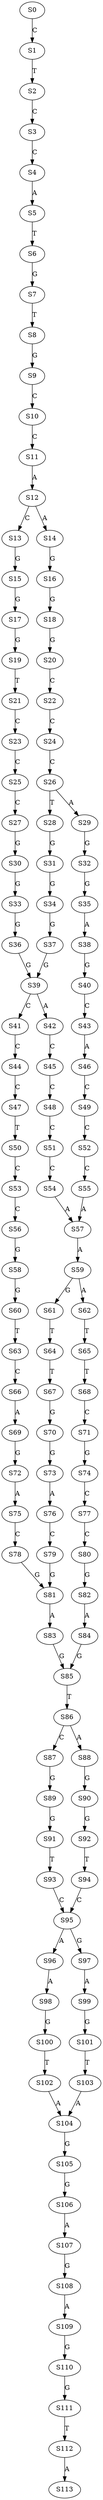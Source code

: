strict digraph  {
	S0 -> S1 [ label = C ];
	S1 -> S2 [ label = T ];
	S2 -> S3 [ label = C ];
	S3 -> S4 [ label = C ];
	S4 -> S5 [ label = A ];
	S5 -> S6 [ label = T ];
	S6 -> S7 [ label = G ];
	S7 -> S8 [ label = T ];
	S8 -> S9 [ label = G ];
	S9 -> S10 [ label = C ];
	S10 -> S11 [ label = C ];
	S11 -> S12 [ label = A ];
	S12 -> S13 [ label = C ];
	S12 -> S14 [ label = A ];
	S13 -> S15 [ label = G ];
	S14 -> S16 [ label = G ];
	S15 -> S17 [ label = G ];
	S16 -> S18 [ label = G ];
	S17 -> S19 [ label = G ];
	S18 -> S20 [ label = G ];
	S19 -> S21 [ label = T ];
	S20 -> S22 [ label = C ];
	S21 -> S23 [ label = C ];
	S22 -> S24 [ label = C ];
	S23 -> S25 [ label = C ];
	S24 -> S26 [ label = C ];
	S25 -> S27 [ label = C ];
	S26 -> S28 [ label = T ];
	S26 -> S29 [ label = A ];
	S27 -> S30 [ label = G ];
	S28 -> S31 [ label = G ];
	S29 -> S32 [ label = G ];
	S30 -> S33 [ label = G ];
	S31 -> S34 [ label = G ];
	S32 -> S35 [ label = G ];
	S33 -> S36 [ label = G ];
	S34 -> S37 [ label = G ];
	S35 -> S38 [ label = A ];
	S36 -> S39 [ label = G ];
	S37 -> S39 [ label = G ];
	S38 -> S40 [ label = G ];
	S39 -> S41 [ label = C ];
	S39 -> S42 [ label = A ];
	S40 -> S43 [ label = C ];
	S41 -> S44 [ label = C ];
	S42 -> S45 [ label = C ];
	S43 -> S46 [ label = A ];
	S44 -> S47 [ label = C ];
	S45 -> S48 [ label = C ];
	S46 -> S49 [ label = C ];
	S47 -> S50 [ label = T ];
	S48 -> S51 [ label = C ];
	S49 -> S52 [ label = C ];
	S50 -> S53 [ label = C ];
	S51 -> S54 [ label = C ];
	S52 -> S55 [ label = C ];
	S53 -> S56 [ label = C ];
	S54 -> S57 [ label = A ];
	S55 -> S57 [ label = A ];
	S56 -> S58 [ label = G ];
	S57 -> S59 [ label = A ];
	S58 -> S60 [ label = G ];
	S59 -> S61 [ label = G ];
	S59 -> S62 [ label = A ];
	S60 -> S63 [ label = T ];
	S61 -> S64 [ label = T ];
	S62 -> S65 [ label = T ];
	S63 -> S66 [ label = C ];
	S64 -> S67 [ label = T ];
	S65 -> S68 [ label = T ];
	S66 -> S69 [ label = A ];
	S67 -> S70 [ label = G ];
	S68 -> S71 [ label = C ];
	S69 -> S72 [ label = G ];
	S70 -> S73 [ label = G ];
	S71 -> S74 [ label = G ];
	S72 -> S75 [ label = A ];
	S73 -> S76 [ label = A ];
	S74 -> S77 [ label = C ];
	S75 -> S78 [ label = C ];
	S76 -> S79 [ label = C ];
	S77 -> S80 [ label = C ];
	S78 -> S81 [ label = G ];
	S79 -> S81 [ label = G ];
	S80 -> S82 [ label = G ];
	S81 -> S83 [ label = A ];
	S82 -> S84 [ label = A ];
	S83 -> S85 [ label = G ];
	S84 -> S85 [ label = G ];
	S85 -> S86 [ label = T ];
	S86 -> S87 [ label = C ];
	S86 -> S88 [ label = A ];
	S87 -> S89 [ label = G ];
	S88 -> S90 [ label = G ];
	S89 -> S91 [ label = G ];
	S90 -> S92 [ label = G ];
	S91 -> S93 [ label = T ];
	S92 -> S94 [ label = T ];
	S93 -> S95 [ label = C ];
	S94 -> S95 [ label = C ];
	S95 -> S96 [ label = A ];
	S95 -> S97 [ label = G ];
	S96 -> S98 [ label = A ];
	S97 -> S99 [ label = A ];
	S98 -> S100 [ label = G ];
	S99 -> S101 [ label = G ];
	S100 -> S102 [ label = T ];
	S101 -> S103 [ label = T ];
	S102 -> S104 [ label = A ];
	S103 -> S104 [ label = A ];
	S104 -> S105 [ label = G ];
	S105 -> S106 [ label = G ];
	S106 -> S107 [ label = A ];
	S107 -> S108 [ label = G ];
	S108 -> S109 [ label = A ];
	S109 -> S110 [ label = G ];
	S110 -> S111 [ label = G ];
	S111 -> S112 [ label = T ];
	S112 -> S113 [ label = A ];
}
